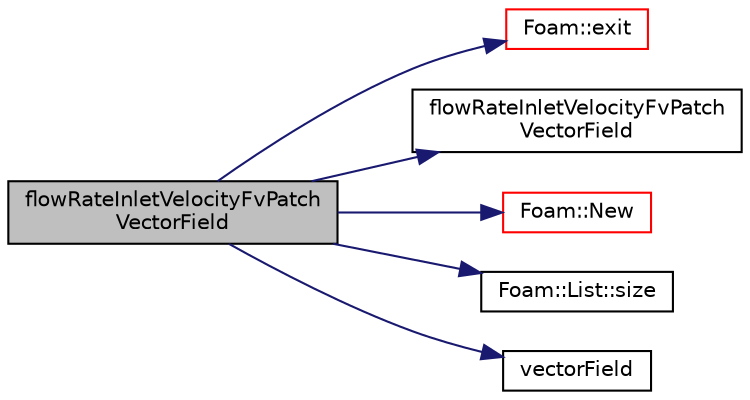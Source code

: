 digraph "flowRateInletVelocityFvPatchVectorField"
{
  bgcolor="transparent";
  edge [fontname="Helvetica",fontsize="10",labelfontname="Helvetica",labelfontsize="10"];
  node [fontname="Helvetica",fontsize="10",shape=record];
  rankdir="LR";
  Node4 [label="flowRateInletVelocityFvPatch\lVectorField",height=0.2,width=0.4,color="black", fillcolor="grey75", style="filled", fontcolor="black"];
  Node4 -> Node5 [color="midnightblue",fontsize="10",style="solid",fontname="Helvetica"];
  Node5 [label="Foam::exit",height=0.2,width=0.4,color="red",URL="$a21851.html#a06ca7250d8e89caf05243ec094843642"];
  Node4 -> Node54 [color="midnightblue",fontsize="10",style="solid",fontname="Helvetica"];
  Node54 [label="flowRateInletVelocityFvPatch\lVectorField",height=0.2,width=0.4,color="black",URL="$a22929.html#aebab71dfa83532627d6b5ff876784a7b",tooltip="Construct from patch and internal field. "];
  Node4 -> Node55 [color="midnightblue",fontsize="10",style="solid",fontname="Helvetica"];
  Node55 [label="Foam::New",height=0.2,width=0.4,color="red",URL="$a21851.html#a9d62cf14554c95e83f83f14909d9e0ec"];
  Node4 -> Node131 [color="midnightblue",fontsize="10",style="solid",fontname="Helvetica"];
  Node131 [label="Foam::List::size",height=0.2,width=0.4,color="black",URL="$a26833.html#a8a5f6fa29bd4b500caf186f60245b384",tooltip="Override size to be inconsistent with allocated storage. "];
  Node4 -> Node333 [color="midnightblue",fontsize="10",style="solid",fontname="Helvetica"];
  Node333 [label="vectorField",height=0.2,width=0.4,color="black",URL="$a19448.html#a26449ea948f1206dbb29e1bc6e5c7c64"];
}
